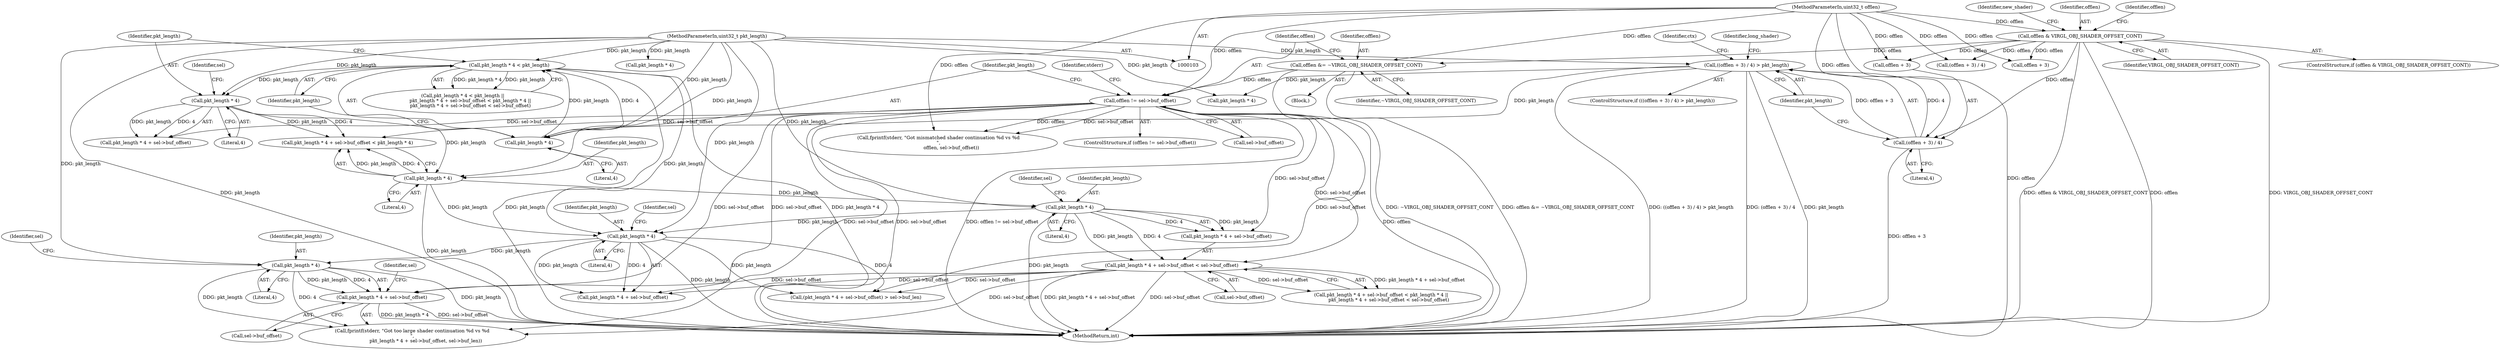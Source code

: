digraph "0_virglrenderer_93761787b29f37fa627dea9082cdfc1a1ec608d6@pointer" {
"1000354" [label="(Call,pkt_length * 4 + sel->buf_offset)"];
"1000355" [label="(Call,pkt_length * 4)"];
"1000341" [label="(Call,pkt_length * 4)"];
"1000305" [label="(Call,pkt_length * 4 < pkt_length)"];
"1000306" [label="(Call,pkt_length * 4)"];
"1000146" [label="(Call,((offlen + 3) / 4) > pkt_length)"];
"1000147" [label="(Call,(offlen + 3) / 4)"];
"1000138" [label="(Call,offlen & VIRGL_OBJ_SHADER_OFFSET_CONT)"];
"1000108" [label="(MethodParameterIn,uint32_t offlen)"];
"1000111" [label="(MethodParameterIn,uint32_t pkt_length)"];
"1000324" [label="(Call,pkt_length * 4)"];
"1000319" [label="(Call,pkt_length * 4)"];
"1000313" [label="(Call,pkt_length * 4)"];
"1000322" [label="(Call,pkt_length * 4 + sel->buf_offset < sel->buf_offset)"];
"1000286" [label="(Call,offlen != sel->buf_offset)"];
"1000282" [label="(Call,offlen &= ~VIRGL_OBJ_SHADER_OFFSET_CONT)"];
"1000339" [label="(Call,(pkt_length * 4 + sel->buf_offset) > sel->buf_len)"];
"1000111" [label="(MethodParameterIn,uint32_t pkt_length)"];
"1000356" [label="(Identifier,pkt_length)"];
"1000235" [label="(Call,pkt_length * 4)"];
"1000343" [label="(Literal,4)"];
"1000314" [label="(Identifier,pkt_length)"];
"1000326" [label="(Literal,4)"];
"1000323" [label="(Call,pkt_length * 4 + sel->buf_offset)"];
"1000330" [label="(Call,sel->buf_offset)"];
"1000311" [label="(Call,pkt_length * 4 + sel->buf_offset < pkt_length * 4)"];
"1000145" [label="(ControlStructure,if (((offlen + 3) / 4) > pkt_length))"];
"1000142" [label="(Identifier,new_shader)"];
"1000206" [label="(Call,(offlen + 3) / 4)"];
"1000154" [label="(Identifier,long_shader)"];
"1000293" [label="(Identifier,stderr)"];
"1000355" [label="(Call,pkt_length * 4)"];
"1000306" [label="(Call,pkt_length * 4)"];
"1000481" [label="(MethodReturn,int)"];
"1000284" [label="(Identifier,~VIRGL_OBJ_SHADER_OFFSET_CONT)"];
"1000152" [label="(Identifier,pkt_length)"];
"1000328" [label="(Identifier,sel)"];
"1000259" [label="(Block,)"];
"1000283" [label="(Identifier,offlen)"];
"1000307" [label="(Identifier,pkt_length)"];
"1000147" [label="(Call,(offlen + 3) / 4)"];
"1000341" [label="(Call,pkt_length * 4)"];
"1000340" [label="(Call,pkt_length * 4 + sel->buf_offset)"];
"1000357" [label="(Literal,4)"];
"1000354" [label="(Call,pkt_length * 4 + sel->buf_offset)"];
"1000138" [label="(Call,offlen & VIRGL_OBJ_SHADER_OFFSET_CONT)"];
"1000242" [label="(Call,pkt_length * 4)"];
"1000310" [label="(Call,pkt_length * 4 + sel->buf_offset < pkt_length * 4 ||\n          pkt_length * 4 + sel->buf_offset < sel->buf_offset)"];
"1000282" [label="(Call,offlen &= ~VIRGL_OBJ_SHADER_OFFSET_CONT)"];
"1000321" [label="(Literal,4)"];
"1000304" [label="(Call,pkt_length * 4 < pkt_length ||\n          pkt_length * 4 + sel->buf_offset < pkt_length * 4 ||\n          pkt_length * 4 + sel->buf_offset < sel->buf_offset)"];
"1000312" [label="(Call,pkt_length * 4 + sel->buf_offset)"];
"1000322" [label="(Call,pkt_length * 4 + sel->buf_offset < sel->buf_offset)"];
"1000151" [label="(Literal,4)"];
"1000351" [label="(Call,fprintf(stderr, \"Got too large shader continuation %d vs %d\n\",\n                  pkt_length * 4 + sel->buf_offset, sel->buf_len))"];
"1000140" [label="(Identifier,VIRGL_OBJ_SHADER_OFFSET_CONT)"];
"1000139" [label="(Identifier,offlen)"];
"1000309" [label="(Identifier,pkt_length)"];
"1000286" [label="(Call,offlen != sel->buf_offset)"];
"1000359" [label="(Identifier,sel)"];
"1000137" [label="(ControlStructure,if (offlen & VIRGL_OBJ_SHADER_OFFSET_CONT))"];
"1000108" [label="(MethodParameterIn,uint32_t offlen)"];
"1000148" [label="(Call,offlen + 3)"];
"1000313" [label="(Call,pkt_length * 4)"];
"1000207" [label="(Call,offlen + 3)"];
"1000317" [label="(Identifier,sel)"];
"1000292" [label="(Call,fprintf(stderr, \"Got mismatched shader continuation %d vs %d\n\",\n                 offlen, sel->buf_offset))"];
"1000315" [label="(Literal,4)"];
"1000342" [label="(Identifier,pkt_length)"];
"1000325" [label="(Identifier,pkt_length)"];
"1000345" [label="(Identifier,sel)"];
"1000319" [label="(Call,pkt_length * 4)"];
"1000362" [label="(Identifier,sel)"];
"1000287" [label="(Identifier,offlen)"];
"1000305" [label="(Call,pkt_length * 4 < pkt_length)"];
"1000146" [label="(Call,((offlen + 3) / 4) > pkt_length)"];
"1000285" [label="(ControlStructure,if (offlen != sel->buf_offset))"];
"1000324" [label="(Call,pkt_length * 4)"];
"1000149" [label="(Identifier,offlen)"];
"1000308" [label="(Literal,4)"];
"1000320" [label="(Identifier,pkt_length)"];
"1000160" [label="(Identifier,ctx)"];
"1000288" [label="(Call,sel->buf_offset)"];
"1000358" [label="(Call,sel->buf_offset)"];
"1000354" -> "1000351"  [label="AST: "];
"1000354" -> "1000358"  [label="CFG: "];
"1000355" -> "1000354"  [label="AST: "];
"1000358" -> "1000354"  [label="AST: "];
"1000362" -> "1000354"  [label="CFG: "];
"1000354" -> "1000481"  [label="DDG: sel->buf_offset"];
"1000354" -> "1000481"  [label="DDG: pkt_length * 4"];
"1000355" -> "1000354"  [label="DDG: pkt_length"];
"1000355" -> "1000354"  [label="DDG: 4"];
"1000322" -> "1000354"  [label="DDG: sel->buf_offset"];
"1000286" -> "1000354"  [label="DDG: sel->buf_offset"];
"1000355" -> "1000357"  [label="CFG: "];
"1000356" -> "1000355"  [label="AST: "];
"1000357" -> "1000355"  [label="AST: "];
"1000359" -> "1000355"  [label="CFG: "];
"1000355" -> "1000481"  [label="DDG: pkt_length"];
"1000355" -> "1000351"  [label="DDG: pkt_length"];
"1000355" -> "1000351"  [label="DDG: 4"];
"1000341" -> "1000355"  [label="DDG: pkt_length"];
"1000111" -> "1000355"  [label="DDG: pkt_length"];
"1000341" -> "1000340"  [label="AST: "];
"1000341" -> "1000343"  [label="CFG: "];
"1000342" -> "1000341"  [label="AST: "];
"1000343" -> "1000341"  [label="AST: "];
"1000345" -> "1000341"  [label="CFG: "];
"1000341" -> "1000481"  [label="DDG: pkt_length"];
"1000341" -> "1000339"  [label="DDG: pkt_length"];
"1000341" -> "1000339"  [label="DDG: 4"];
"1000341" -> "1000340"  [label="DDG: pkt_length"];
"1000341" -> "1000340"  [label="DDG: 4"];
"1000305" -> "1000341"  [label="DDG: pkt_length"];
"1000324" -> "1000341"  [label="DDG: pkt_length"];
"1000319" -> "1000341"  [label="DDG: pkt_length"];
"1000111" -> "1000341"  [label="DDG: pkt_length"];
"1000305" -> "1000304"  [label="AST: "];
"1000305" -> "1000309"  [label="CFG: "];
"1000306" -> "1000305"  [label="AST: "];
"1000309" -> "1000305"  [label="AST: "];
"1000314" -> "1000305"  [label="CFG: "];
"1000304" -> "1000305"  [label="CFG: "];
"1000305" -> "1000481"  [label="DDG: pkt_length"];
"1000305" -> "1000481"  [label="DDG: pkt_length * 4"];
"1000305" -> "1000304"  [label="DDG: pkt_length * 4"];
"1000305" -> "1000304"  [label="DDG: pkt_length"];
"1000306" -> "1000305"  [label="DDG: pkt_length"];
"1000306" -> "1000305"  [label="DDG: 4"];
"1000111" -> "1000305"  [label="DDG: pkt_length"];
"1000305" -> "1000313"  [label="DDG: pkt_length"];
"1000306" -> "1000308"  [label="CFG: "];
"1000307" -> "1000306"  [label="AST: "];
"1000308" -> "1000306"  [label="AST: "];
"1000309" -> "1000306"  [label="CFG: "];
"1000146" -> "1000306"  [label="DDG: pkt_length"];
"1000111" -> "1000306"  [label="DDG: pkt_length"];
"1000146" -> "1000145"  [label="AST: "];
"1000146" -> "1000152"  [label="CFG: "];
"1000147" -> "1000146"  [label="AST: "];
"1000152" -> "1000146"  [label="AST: "];
"1000154" -> "1000146"  [label="CFG: "];
"1000160" -> "1000146"  [label="CFG: "];
"1000146" -> "1000481"  [label="DDG: pkt_length"];
"1000146" -> "1000481"  [label="DDG: ((offlen + 3) / 4) > pkt_length"];
"1000146" -> "1000481"  [label="DDG: (offlen + 3) / 4"];
"1000147" -> "1000146"  [label="DDG: offlen + 3"];
"1000147" -> "1000146"  [label="DDG: 4"];
"1000111" -> "1000146"  [label="DDG: pkt_length"];
"1000146" -> "1000235"  [label="DDG: pkt_length"];
"1000147" -> "1000151"  [label="CFG: "];
"1000148" -> "1000147"  [label="AST: "];
"1000151" -> "1000147"  [label="AST: "];
"1000152" -> "1000147"  [label="CFG: "];
"1000147" -> "1000481"  [label="DDG: offlen + 3"];
"1000138" -> "1000147"  [label="DDG: offlen"];
"1000108" -> "1000147"  [label="DDG: offlen"];
"1000138" -> "1000137"  [label="AST: "];
"1000138" -> "1000140"  [label="CFG: "];
"1000139" -> "1000138"  [label="AST: "];
"1000140" -> "1000138"  [label="AST: "];
"1000142" -> "1000138"  [label="CFG: "];
"1000149" -> "1000138"  [label="CFG: "];
"1000138" -> "1000481"  [label="DDG: offlen"];
"1000138" -> "1000481"  [label="DDG: VIRGL_OBJ_SHADER_OFFSET_CONT"];
"1000138" -> "1000481"  [label="DDG: offlen & VIRGL_OBJ_SHADER_OFFSET_CONT"];
"1000108" -> "1000138"  [label="DDG: offlen"];
"1000138" -> "1000148"  [label="DDG: offlen"];
"1000138" -> "1000206"  [label="DDG: offlen"];
"1000138" -> "1000207"  [label="DDG: offlen"];
"1000138" -> "1000282"  [label="DDG: offlen"];
"1000108" -> "1000103"  [label="AST: "];
"1000108" -> "1000481"  [label="DDG: offlen"];
"1000108" -> "1000148"  [label="DDG: offlen"];
"1000108" -> "1000206"  [label="DDG: offlen"];
"1000108" -> "1000207"  [label="DDG: offlen"];
"1000108" -> "1000282"  [label="DDG: offlen"];
"1000108" -> "1000286"  [label="DDG: offlen"];
"1000108" -> "1000292"  [label="DDG: offlen"];
"1000111" -> "1000103"  [label="AST: "];
"1000111" -> "1000481"  [label="DDG: pkt_length"];
"1000111" -> "1000235"  [label="DDG: pkt_length"];
"1000111" -> "1000242"  [label="DDG: pkt_length"];
"1000111" -> "1000313"  [label="DDG: pkt_length"];
"1000111" -> "1000319"  [label="DDG: pkt_length"];
"1000111" -> "1000324"  [label="DDG: pkt_length"];
"1000324" -> "1000323"  [label="AST: "];
"1000324" -> "1000326"  [label="CFG: "];
"1000325" -> "1000324"  [label="AST: "];
"1000326" -> "1000324"  [label="AST: "];
"1000328" -> "1000324"  [label="CFG: "];
"1000324" -> "1000481"  [label="DDG: pkt_length"];
"1000324" -> "1000322"  [label="DDG: pkt_length"];
"1000324" -> "1000322"  [label="DDG: 4"];
"1000324" -> "1000323"  [label="DDG: pkt_length"];
"1000324" -> "1000323"  [label="DDG: 4"];
"1000319" -> "1000324"  [label="DDG: pkt_length"];
"1000319" -> "1000311"  [label="AST: "];
"1000319" -> "1000321"  [label="CFG: "];
"1000320" -> "1000319"  [label="AST: "];
"1000321" -> "1000319"  [label="AST: "];
"1000311" -> "1000319"  [label="CFG: "];
"1000319" -> "1000481"  [label="DDG: pkt_length"];
"1000319" -> "1000311"  [label="DDG: pkt_length"];
"1000319" -> "1000311"  [label="DDG: 4"];
"1000313" -> "1000319"  [label="DDG: pkt_length"];
"1000313" -> "1000312"  [label="AST: "];
"1000313" -> "1000315"  [label="CFG: "];
"1000314" -> "1000313"  [label="AST: "];
"1000315" -> "1000313"  [label="AST: "];
"1000317" -> "1000313"  [label="CFG: "];
"1000313" -> "1000311"  [label="DDG: pkt_length"];
"1000313" -> "1000311"  [label="DDG: 4"];
"1000313" -> "1000312"  [label="DDG: pkt_length"];
"1000313" -> "1000312"  [label="DDG: 4"];
"1000322" -> "1000310"  [label="AST: "];
"1000322" -> "1000330"  [label="CFG: "];
"1000323" -> "1000322"  [label="AST: "];
"1000330" -> "1000322"  [label="AST: "];
"1000310" -> "1000322"  [label="CFG: "];
"1000322" -> "1000481"  [label="DDG: sel->buf_offset"];
"1000322" -> "1000481"  [label="DDG: pkt_length * 4 + sel->buf_offset"];
"1000322" -> "1000310"  [label="DDG: pkt_length * 4 + sel->buf_offset"];
"1000322" -> "1000310"  [label="DDG: sel->buf_offset"];
"1000286" -> "1000322"  [label="DDG: sel->buf_offset"];
"1000322" -> "1000339"  [label="DDG: sel->buf_offset"];
"1000322" -> "1000340"  [label="DDG: sel->buf_offset"];
"1000322" -> "1000351"  [label="DDG: sel->buf_offset"];
"1000286" -> "1000285"  [label="AST: "];
"1000286" -> "1000288"  [label="CFG: "];
"1000287" -> "1000286"  [label="AST: "];
"1000288" -> "1000286"  [label="AST: "];
"1000293" -> "1000286"  [label="CFG: "];
"1000307" -> "1000286"  [label="CFG: "];
"1000286" -> "1000481"  [label="DDG: offlen != sel->buf_offset"];
"1000286" -> "1000481"  [label="DDG: offlen"];
"1000286" -> "1000481"  [label="DDG: sel->buf_offset"];
"1000282" -> "1000286"  [label="DDG: offlen"];
"1000286" -> "1000292"  [label="DDG: offlen"];
"1000286" -> "1000292"  [label="DDG: sel->buf_offset"];
"1000286" -> "1000311"  [label="DDG: sel->buf_offset"];
"1000286" -> "1000312"  [label="DDG: sel->buf_offset"];
"1000286" -> "1000323"  [label="DDG: sel->buf_offset"];
"1000286" -> "1000339"  [label="DDG: sel->buf_offset"];
"1000286" -> "1000340"  [label="DDG: sel->buf_offset"];
"1000286" -> "1000351"  [label="DDG: sel->buf_offset"];
"1000282" -> "1000259"  [label="AST: "];
"1000282" -> "1000284"  [label="CFG: "];
"1000283" -> "1000282"  [label="AST: "];
"1000284" -> "1000282"  [label="AST: "];
"1000287" -> "1000282"  [label="CFG: "];
"1000282" -> "1000481"  [label="DDG: offlen &= ~VIRGL_OBJ_SHADER_OFFSET_CONT"];
"1000282" -> "1000481"  [label="DDG: ~VIRGL_OBJ_SHADER_OFFSET_CONT"];
}
